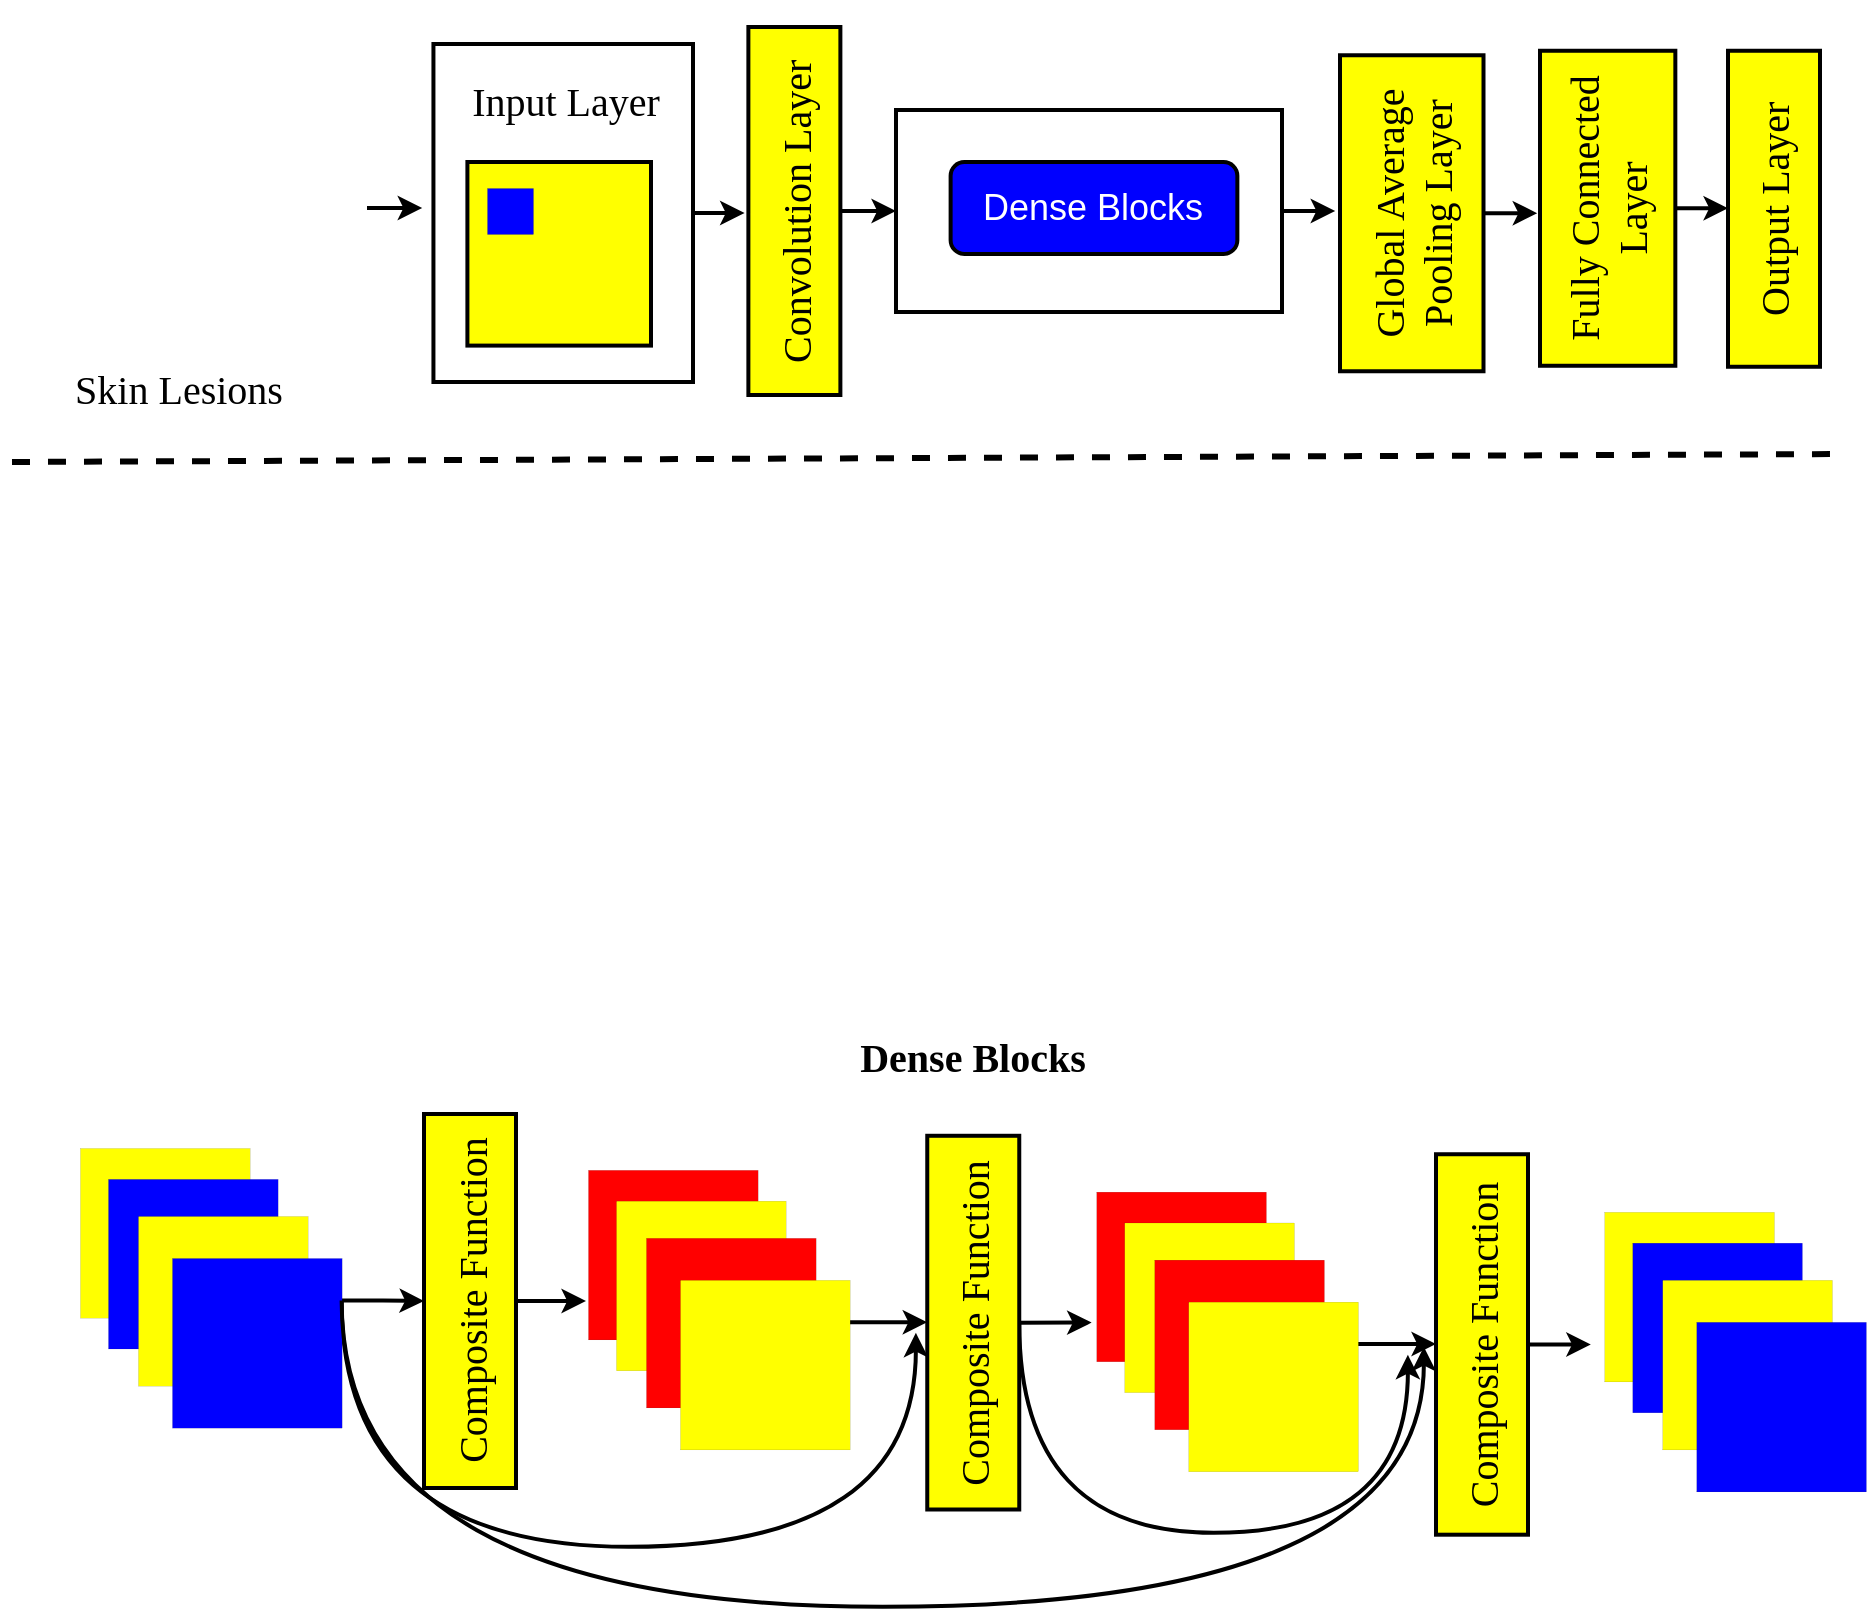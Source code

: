 <mxfile version="21.7.5" type="github">
  <diagram id="FLARmqn-sCxhorqhwDuB" name="Page-1">
    <mxGraphModel dx="1008" dy="545" grid="0" gridSize="10" guides="1" tooltips="1" connect="1" arrows="1" fold="1" page="1" pageScale="1" pageWidth="3300" pageHeight="4681" math="0" shadow="0">
      <root>
        <mxCell id="0" />
        <mxCell id="1" parent="0" />
        <mxCell id="NcwYwKEY-rAYMjzNR8_s-28" style="edgeStyle=orthogonalEdgeStyle;rounded=0;orthogonalLoop=1;jettySize=auto;html=1;exitX=1;exitY=0.5;exitDx=0;exitDy=0;strokeWidth=2;" edge="1" parent="1" source="TmWq87i0S_w9REx1cA27-65">
          <mxGeometry relative="1" as="geometry">
            <mxPoint x="681.6" y="123" as="targetPoint" />
          </mxGeometry>
        </mxCell>
        <mxCell id="TmWq87i0S_w9REx1cA27-65" value="" style="rounded=0;whiteSpace=wrap;html=1;strokeWidth=2;" parent="1" vertex="1">
          <mxGeometry x="462" y="72" width="193" height="101" as="geometry" />
        </mxCell>
        <mxCell id="TmWq87i0S_w9REx1cA27-74" style="edgeStyle=orthogonalEdgeStyle;rounded=0;orthogonalLoop=1;jettySize=auto;html=1;strokeWidth=2;exitX=0.5;exitY=0;exitDx=0;exitDy=0;" parent="1" source="NcwYwKEY-rAYMjzNR8_s-5" target="TmWq87i0S_w9REx1cA27-65" edge="1">
          <mxGeometry relative="1" as="geometry">
            <mxPoint x="458.72" y="200" as="sourcePoint" />
          </mxGeometry>
        </mxCell>
        <mxCell id="NcwYwKEY-rAYMjzNR8_s-11" style="edgeStyle=orthogonalEdgeStyle;rounded=0;orthogonalLoop=1;jettySize=auto;html=1;exitX=1;exitY=0.5;exitDx=0;exitDy=0;strokeWidth=2;" edge="1" parent="1" source="HNuO8RR3fyhFZEDYtFWN-83">
          <mxGeometry relative="1" as="geometry">
            <mxPoint x="386.3" y="124" as="targetPoint" />
          </mxGeometry>
        </mxCell>
        <mxCell id="HNuO8RR3fyhFZEDYtFWN-83" value="" style="rounded=0;whiteSpace=wrap;html=1;shadow=0;glass=0;sketch=0;fillStyle=auto;strokeColor=#000000;strokeWidth=2;fontFamily=Times New Roman;fontSize=20;fillColor=#FFFFFF;gradientColor=none;" parent="1" vertex="1">
          <mxGeometry x="230.72" y="39" width="129.78" height="169" as="geometry" />
        </mxCell>
        <mxCell id="HNuO8RR3fyhFZEDYtFWN-89" style="edgeStyle=orthogonalEdgeStyle;orthogonalLoop=1;jettySize=auto;html=1;strokeWidth=2;fontFamily=Times New Roman;fontSize=20;rounded=0;" parent="1" edge="1">
          <mxGeometry relative="1" as="geometry">
            <mxPoint x="225.08" y="120.55" as="targetPoint" />
            <mxPoint x="197.5" y="121" as="sourcePoint" />
          </mxGeometry>
        </mxCell>
        <mxCell id="HNuO8RR3fyhFZEDYtFWN-4" value="" style="whiteSpace=wrap;html=1;aspect=fixed;fillColor=#FFFF00;shadow=0;strokeColor=#000000;rounded=0;sketch=0;glass=0;strokeWidth=2;fillStyle=auto;perimeterSpacing=0;fontSize=20;" parent="1" vertex="1">
          <mxGeometry x="247.7" y="98" width="91.8" height="91.8" as="geometry" />
        </mxCell>
        <mxCell id="HNuO8RR3fyhFZEDYtFWN-6" value="" style="whiteSpace=wrap;html=1;aspect=fixed;rounded=0;shadow=0;glass=0;sketch=0;fillStyle=auto;strokeColor=#000000;strokeWidth=0;fillColor=#0000FF;fontSize=20;" parent="1" vertex="1">
          <mxGeometry x="257.5" y="111.0" width="23" height="23" as="geometry" />
        </mxCell>
        <mxCell id="HNuO8RR3fyhFZEDYtFWN-82" value="Input Layer" style="text;html=1;strokeColor=none;fillColor=none;align=center;verticalAlign=middle;whiteSpace=wrap;rounded=0;shadow=0;glass=0;sketch=0;fillStyle=auto;strokeWidth=1;fontFamily=Times New Roman;fontSize=20;" parent="1" vertex="1">
          <mxGeometry x="245.22" y="52.0" width="104" height="30" as="geometry" />
        </mxCell>
        <mxCell id="HNuO8RR3fyhFZEDYtFWN-91" value="Skin Lesions" style="text;html=1;strokeColor=none;fillColor=none;align=center;verticalAlign=middle;whiteSpace=wrap;rounded=0;shadow=0;glass=0;sketch=0;fillStyle=auto;strokeWidth=1;fontFamily=Times New Roman;fontSize=20;" parent="1" vertex="1">
          <mxGeometry x="21.85" y="196" width="163" height="30" as="geometry" />
        </mxCell>
        <mxCell id="TmWq87i0S_w9REx1cA27-28" value="" style="whiteSpace=wrap;html=1;aspect=fixed;rounded=0;shadow=0;glass=0;sketch=0;fillStyle=auto;strokeColor=#000000;strokeWidth=0;fillColor=#FFFF00;fontSize=20;" parent="1" vertex="1">
          <mxGeometry x="54" y="591" width="84.82" height="84.82" as="geometry" />
        </mxCell>
        <mxCell id="NcwYwKEY-rAYMjzNR8_s-20" style="edgeStyle=orthogonalEdgeStyle;rounded=0;orthogonalLoop=1;jettySize=auto;html=1;exitX=0.5;exitY=0;exitDx=0;exitDy=0;strokeWidth=2;" edge="1" parent="1" source="TmWq87i0S_w9REx1cA27-58">
          <mxGeometry relative="1" as="geometry">
            <mxPoint x="782.55" y="123.13" as="targetPoint" />
          </mxGeometry>
        </mxCell>
        <mxCell id="TmWq87i0S_w9REx1cA27-58" value="Global Average Pooling Layer" style="rounded=0;whiteSpace=wrap;html=1;shadow=0;glass=0;sketch=0;fillStyle=auto;strokeColor=#000000;strokeWidth=2;fillColor=#FFFF00;gradientColor=none;direction=south;textDirection=ltr;horizontal=0;fontFamily=Times New Roman;fontSize=20;" parent="1" vertex="1">
          <mxGeometry x="684" y="44.63" width="71.75" height="158" as="geometry" />
        </mxCell>
        <mxCell id="TmWq87i0S_w9REx1cA27-63" value="&lt;span style=&quot;font-size: 18px;&quot;&gt;&lt;font color=&quot;#ffffff&quot;&gt;Dense Blocks&lt;/font&gt;&lt;/span&gt;" style="rounded=1;whiteSpace=wrap;html=1;fillColor=#0000FF;strokeWidth=2;" parent="1" vertex="1">
          <mxGeometry x="489.31" y="98" width="143.37" height="46" as="geometry" />
        </mxCell>
        <mxCell id="TmWq87i0S_w9REx1cA27-78" value="&lt;b&gt;Dense Blocks&lt;br&gt;&lt;/b&gt;" style="text;html=1;strokeColor=none;fillColor=none;align=center;verticalAlign=middle;whiteSpace=wrap;rounded=0;shadow=0;glass=0;sketch=0;fillStyle=auto;strokeWidth=1;fontFamily=Times New Roman;fontSize=20;" parent="1" vertex="1">
          <mxGeometry x="424.13" y="530" width="153" height="30" as="geometry" />
        </mxCell>
        <mxCell id="NcwYwKEY-rAYMjzNR8_s-3" value="" style="endArrow=none;dashed=1;html=1;rounded=0;strokeWidth=3;" edge="1" parent="1">
          <mxGeometry width="50" height="50" relative="1" as="geometry">
            <mxPoint x="20" y="248" as="sourcePoint" />
            <mxPoint x="937" y="244" as="targetPoint" />
          </mxGeometry>
        </mxCell>
        <mxCell id="NcwYwKEY-rAYMjzNR8_s-4" value="" style="shape=image;verticalLabelPosition=bottom;labelBackgroundColor=default;verticalAlign=top;aspect=fixed;imageAspect=0;image=https://res.cloudinary.com/dk-find-out/image/upload/q_80,w_1440,f_auto/05_Defences_Skin_lfnyuq.jpg;" vertex="1" parent="1">
          <mxGeometry x="14" y="17.27" width="178.7" height="172" as="geometry" />
        </mxCell>
        <mxCell id="NcwYwKEY-rAYMjzNR8_s-5" value="Convolution Layer" style="rounded=0;whiteSpace=wrap;html=1;shadow=0;glass=0;sketch=0;fillStyle=auto;strokeColor=#000000;strokeWidth=2;fillColor=#FFFF00;gradientColor=none;direction=south;textDirection=ltr;horizontal=0;fontFamily=Times New Roman;fontSize=20;" vertex="1" parent="1">
          <mxGeometry x="388.19" y="30.5" width="46" height="184" as="geometry" />
        </mxCell>
        <mxCell id="NcwYwKEY-rAYMjzNR8_s-17" style="edgeStyle=orthogonalEdgeStyle;rounded=0;orthogonalLoop=1;jettySize=auto;html=1;exitX=0.5;exitY=0;exitDx=0;exitDy=0;entryX=0.5;entryY=1;entryDx=0;entryDy=0;strokeWidth=2;" edge="1" parent="1" source="NcwYwKEY-rAYMjzNR8_s-14" target="NcwYwKEY-rAYMjzNR8_s-15">
          <mxGeometry relative="1" as="geometry" />
        </mxCell>
        <mxCell id="NcwYwKEY-rAYMjzNR8_s-14" value="Fully Connected Layer" style="rounded=0;whiteSpace=wrap;html=1;shadow=0;glass=0;sketch=0;fillStyle=auto;strokeColor=#000000;strokeWidth=2;fillColor=#FFFF00;gradientColor=none;direction=south;textDirection=ltr;horizontal=0;fontFamily=Times New Roman;fontSize=20;" vertex="1" parent="1">
          <mxGeometry x="784.0" y="42.38" width="67.67" height="157.5" as="geometry" />
        </mxCell>
        <mxCell id="NcwYwKEY-rAYMjzNR8_s-15" value="Output Layer" style="rounded=0;whiteSpace=wrap;html=1;shadow=0;glass=0;sketch=0;fillStyle=auto;strokeColor=#000000;strokeWidth=2;fillColor=#FFFF00;gradientColor=none;direction=south;textDirection=ltr;horizontal=0;fontFamily=Times New Roman;fontSize=20;" vertex="1" parent="1">
          <mxGeometry x="878" y="42.38" width="46" height="158" as="geometry" />
        </mxCell>
        <mxCell id="NcwYwKEY-rAYMjzNR8_s-57" style="edgeStyle=orthogonalEdgeStyle;rounded=0;orthogonalLoop=1;jettySize=auto;html=1;exitX=0.5;exitY=0;exitDx=0;exitDy=0;strokeWidth=2;" edge="1" parent="1" source="NcwYwKEY-rAYMjzNR8_s-36">
          <mxGeometry relative="1" as="geometry">
            <mxPoint x="306.95" y="667.41" as="targetPoint" />
          </mxGeometry>
        </mxCell>
        <mxCell id="NcwYwKEY-rAYMjzNR8_s-36" value="Composite Function" style="rounded=0;whiteSpace=wrap;html=1;shadow=0;glass=0;sketch=0;fillStyle=auto;strokeColor=#000000;strokeWidth=2;fillColor=#FFFF00;gradientColor=none;direction=south;textDirection=ltr;horizontal=0;fontFamily=Times New Roman;fontSize=20;" vertex="1" parent="1">
          <mxGeometry x="226" y="574" width="46" height="187" as="geometry" />
        </mxCell>
        <mxCell id="NcwYwKEY-rAYMjzNR8_s-38" value="" style="whiteSpace=wrap;html=1;aspect=fixed;rounded=0;shadow=0;glass=0;sketch=0;fillStyle=auto;strokeColor=#000000;strokeWidth=0;fillColor=#0000FF;fontSize=20;" vertex="1" parent="1">
          <mxGeometry x="68" y="606.43" width="84.82" height="84.82" as="geometry" />
        </mxCell>
        <mxCell id="NcwYwKEY-rAYMjzNR8_s-39" value="" style="whiteSpace=wrap;html=1;aspect=fixed;rounded=0;shadow=0;glass=0;sketch=0;fillStyle=auto;strokeColor=#000000;strokeWidth=0;fillColor=#FFFF00;fontSize=20;" vertex="1" parent="1">
          <mxGeometry x="83" y="625" width="84.82" height="84.82" as="geometry" />
        </mxCell>
        <mxCell id="NcwYwKEY-rAYMjzNR8_s-56" style="edgeStyle=orthogonalEdgeStyle;rounded=0;orthogonalLoop=1;jettySize=auto;html=1;exitX=1;exitY=0.25;exitDx=0;exitDy=0;entryX=0.5;entryY=1;entryDx=0;entryDy=0;strokeWidth=2;" edge="1" parent="1" source="NcwYwKEY-rAYMjzNR8_s-41" target="NcwYwKEY-rAYMjzNR8_s-36">
          <mxGeometry relative="1" as="geometry" />
        </mxCell>
        <mxCell id="NcwYwKEY-rAYMjzNR8_s-67" style="edgeStyle=orthogonalEdgeStyle;rounded=0;orthogonalLoop=1;jettySize=auto;html=1;exitX=1;exitY=0.25;exitDx=0;exitDy=0;curved=1;strokeWidth=2;" edge="1" parent="1" source="NcwYwKEY-rAYMjzNR8_s-41">
          <mxGeometry relative="1" as="geometry">
            <mxPoint x="471.95" y="683.41" as="targetPoint" />
            <Array as="points">
              <mxPoint x="184.95" y="790.41" />
              <mxPoint x="471.95" y="790.41" />
            </Array>
          </mxGeometry>
        </mxCell>
        <mxCell id="NcwYwKEY-rAYMjzNR8_s-41" value="" style="whiteSpace=wrap;html=1;aspect=fixed;rounded=0;shadow=0;glass=0;sketch=0;fillStyle=auto;strokeColor=#000000;strokeWidth=0;fillColor=#0000FF;fontSize=20;" vertex="1" parent="1">
          <mxGeometry x="100" y="646" width="84.82" height="84.82" as="geometry" />
        </mxCell>
        <mxCell id="NcwYwKEY-rAYMjzNR8_s-42" value="" style="whiteSpace=wrap;html=1;aspect=fixed;rounded=0;shadow=0;glass=0;sketch=0;fillStyle=auto;strokeColor=#000000;strokeWidth=0;fillColor=#FF0000;fontSize=20;" vertex="1" parent="1">
          <mxGeometry x="308" y="601.91" width="84.82" height="84.82" as="geometry" />
        </mxCell>
        <mxCell id="NcwYwKEY-rAYMjzNR8_s-43" value="" style="whiteSpace=wrap;html=1;aspect=fixed;rounded=0;shadow=0;glass=0;sketch=0;fillStyle=auto;strokeColor=#000000;strokeWidth=0;fillColor=#FFFF00;fontSize=20;" vertex="1" parent="1">
          <mxGeometry x="322" y="617.34" width="84.82" height="84.82" as="geometry" />
        </mxCell>
        <mxCell id="NcwYwKEY-rAYMjzNR8_s-44" value="" style="whiteSpace=wrap;html=1;aspect=fixed;rounded=0;shadow=0;glass=0;sketch=0;fillStyle=auto;strokeColor=#000000;strokeWidth=0;fillColor=#FF0000;fontSize=20;" vertex="1" parent="1">
          <mxGeometry x="337" y="635.91" width="84.82" height="84.82" as="geometry" />
        </mxCell>
        <mxCell id="NcwYwKEY-rAYMjzNR8_s-58" style="edgeStyle=orthogonalEdgeStyle;rounded=0;orthogonalLoop=1;jettySize=auto;html=1;exitX=1;exitY=0.25;exitDx=0;exitDy=0;entryX=0.5;entryY=1;entryDx=0;entryDy=0;strokeWidth=2;" edge="1" parent="1" source="NcwYwKEY-rAYMjzNR8_s-45" target="NcwYwKEY-rAYMjzNR8_s-46">
          <mxGeometry relative="1" as="geometry" />
        </mxCell>
        <mxCell id="NcwYwKEY-rAYMjzNR8_s-45" value="" style="whiteSpace=wrap;html=1;aspect=fixed;rounded=0;shadow=0;glass=0;sketch=0;fillStyle=auto;strokeColor=#000000;strokeWidth=0;fillColor=#FFFF00;fontSize=20;" vertex="1" parent="1">
          <mxGeometry x="354" y="656.91" width="84.82" height="84.82" as="geometry" />
        </mxCell>
        <mxCell id="NcwYwKEY-rAYMjzNR8_s-60" style="edgeStyle=orthogonalEdgeStyle;rounded=0;orthogonalLoop=1;jettySize=auto;html=1;exitX=0.5;exitY=0;exitDx=0;exitDy=0;strokeWidth=2;" edge="1" parent="1" source="NcwYwKEY-rAYMjzNR8_s-46">
          <mxGeometry relative="1" as="geometry">
            <mxPoint x="559.75" y="678.41" as="targetPoint" />
          </mxGeometry>
        </mxCell>
        <mxCell id="NcwYwKEY-rAYMjzNR8_s-70" style="edgeStyle=orthogonalEdgeStyle;rounded=0;orthogonalLoop=1;jettySize=auto;html=1;exitX=0.5;exitY=0;exitDx=0;exitDy=0;curved=1;strokeWidth=2;" edge="1" parent="1" source="NcwYwKEY-rAYMjzNR8_s-46">
          <mxGeometry relative="1" as="geometry">
            <mxPoint x="717.95" y="694.41" as="targetPoint" />
            <Array as="points">
              <mxPoint x="523.95" y="783.41" />
              <mxPoint x="717.95" y="783.41" />
            </Array>
          </mxGeometry>
        </mxCell>
        <mxCell id="NcwYwKEY-rAYMjzNR8_s-46" value="Composite Function" style="rounded=0;whiteSpace=wrap;html=1;shadow=0;glass=0;sketch=0;fillStyle=auto;strokeColor=#000000;strokeWidth=2;fillColor=#FFFF00;gradientColor=none;direction=south;textDirection=ltr;horizontal=0;fontFamily=Times New Roman;fontSize=20;" vertex="1" parent="1">
          <mxGeometry x="477.63" y="584.89" width="46" height="186.86" as="geometry" />
        </mxCell>
        <mxCell id="NcwYwKEY-rAYMjzNR8_s-47" value="" style="whiteSpace=wrap;html=1;aspect=fixed;rounded=0;shadow=0;glass=0;sketch=0;fillStyle=auto;strokeColor=#000000;strokeWidth=0;fillColor=#FF0000;fontSize=20;" vertex="1" parent="1">
          <mxGeometry x="562.13" y="612.82" width="84.82" height="84.82" as="geometry" />
        </mxCell>
        <mxCell id="NcwYwKEY-rAYMjzNR8_s-48" value="" style="whiteSpace=wrap;html=1;aspect=fixed;rounded=0;shadow=0;glass=0;sketch=0;fillStyle=auto;strokeColor=#000000;strokeWidth=0;fillColor=#FFFF00;fontSize=20;" vertex="1" parent="1">
          <mxGeometry x="576.13" y="628.25" width="84.82" height="84.82" as="geometry" />
        </mxCell>
        <mxCell id="NcwYwKEY-rAYMjzNR8_s-49" value="" style="whiteSpace=wrap;html=1;aspect=fixed;rounded=0;shadow=0;glass=0;sketch=0;fillStyle=auto;strokeColor=#000000;strokeWidth=0;fillColor=#FF0000;fontSize=20;" vertex="1" parent="1">
          <mxGeometry x="591.13" y="646.82" width="84.82" height="84.82" as="geometry" />
        </mxCell>
        <mxCell id="NcwYwKEY-rAYMjzNR8_s-61" style="edgeStyle=orthogonalEdgeStyle;rounded=0;orthogonalLoop=1;jettySize=auto;html=1;exitX=1;exitY=0.25;exitDx=0;exitDy=0;entryX=0.5;entryY=1;entryDx=0;entryDy=0;strokeWidth=2;" edge="1" parent="1" source="NcwYwKEY-rAYMjzNR8_s-50" target="NcwYwKEY-rAYMjzNR8_s-51">
          <mxGeometry relative="1" as="geometry" />
        </mxCell>
        <mxCell id="NcwYwKEY-rAYMjzNR8_s-50" value="" style="whiteSpace=wrap;html=1;aspect=fixed;rounded=0;shadow=0;glass=0;sketch=0;fillStyle=auto;strokeColor=#000000;strokeWidth=0;fillColor=#FFFF00;fontSize=20;" vertex="1" parent="1">
          <mxGeometry x="608.13" y="667.82" width="84.82" height="84.82" as="geometry" />
        </mxCell>
        <mxCell id="NcwYwKEY-rAYMjzNR8_s-63" style="edgeStyle=orthogonalEdgeStyle;rounded=0;orthogonalLoop=1;jettySize=auto;html=1;exitX=0.5;exitY=0;exitDx=0;exitDy=0;strokeWidth=2;" edge="1" parent="1" source="NcwYwKEY-rAYMjzNR8_s-51">
          <mxGeometry relative="1" as="geometry">
            <mxPoint x="809.35" y="688.41" as="targetPoint" />
          </mxGeometry>
        </mxCell>
        <mxCell id="NcwYwKEY-rAYMjzNR8_s-51" value="Composite Function" style="rounded=0;whiteSpace=wrap;html=1;shadow=0;glass=0;sketch=0;fillStyle=auto;strokeColor=#000000;strokeWidth=2;fillColor=#FFFF00;gradientColor=none;direction=south;textDirection=ltr;horizontal=0;fontFamily=Times New Roman;fontSize=20;" vertex="1" parent="1">
          <mxGeometry x="732" y="594.12" width="46" height="190.23" as="geometry" />
        </mxCell>
        <mxCell id="NcwYwKEY-rAYMjzNR8_s-52" value="" style="whiteSpace=wrap;html=1;aspect=fixed;rounded=0;shadow=0;glass=0;sketch=0;fillStyle=auto;strokeColor=#000000;strokeWidth=0;fillColor=#FFFF00;fontSize=20;" vertex="1" parent="1">
          <mxGeometry x="816.13" y="622.91" width="84.82" height="84.82" as="geometry" />
        </mxCell>
        <mxCell id="NcwYwKEY-rAYMjzNR8_s-53" value="" style="whiteSpace=wrap;html=1;aspect=fixed;rounded=0;shadow=0;glass=0;sketch=0;fillStyle=auto;strokeColor=#000000;strokeWidth=0;fillColor=#0000FF;fontSize=20;" vertex="1" parent="1">
          <mxGeometry x="830.13" y="638.34" width="84.82" height="84.82" as="geometry" />
        </mxCell>
        <mxCell id="NcwYwKEY-rAYMjzNR8_s-54" value="" style="whiteSpace=wrap;html=1;aspect=fixed;rounded=0;shadow=0;glass=0;sketch=0;fillStyle=auto;strokeColor=#000000;strokeWidth=0;fillColor=#FFFF00;fontSize=20;" vertex="1" parent="1">
          <mxGeometry x="845.13" y="656.91" width="84.82" height="84.82" as="geometry" />
        </mxCell>
        <mxCell id="NcwYwKEY-rAYMjzNR8_s-55" value="" style="whiteSpace=wrap;html=1;aspect=fixed;rounded=0;shadow=0;glass=0;sketch=0;fillStyle=auto;strokeColor=#000000;strokeWidth=0;fillColor=#0000FF;fontSize=20;" vertex="1" parent="1">
          <mxGeometry x="862.13" y="677.91" width="84.82" height="84.82" as="geometry" />
        </mxCell>
        <mxCell id="NcwYwKEY-rAYMjzNR8_s-68" style="edgeStyle=orthogonalEdgeStyle;rounded=0;orthogonalLoop=1;jettySize=auto;html=1;exitX=1;exitY=0.25;exitDx=0;exitDy=0;curved=1;strokeWidth=2;" edge="1" parent="1" source="NcwYwKEY-rAYMjzNR8_s-41">
          <mxGeometry relative="1" as="geometry">
            <mxPoint x="725.95" y="690.41" as="targetPoint" />
            <mxPoint x="194.95" y="677.41" as="sourcePoint" />
            <Array as="points">
              <mxPoint x="184.95" y="820.41" />
              <mxPoint x="725.95" y="820.41" />
            </Array>
          </mxGeometry>
        </mxCell>
      </root>
    </mxGraphModel>
  </diagram>
</mxfile>
